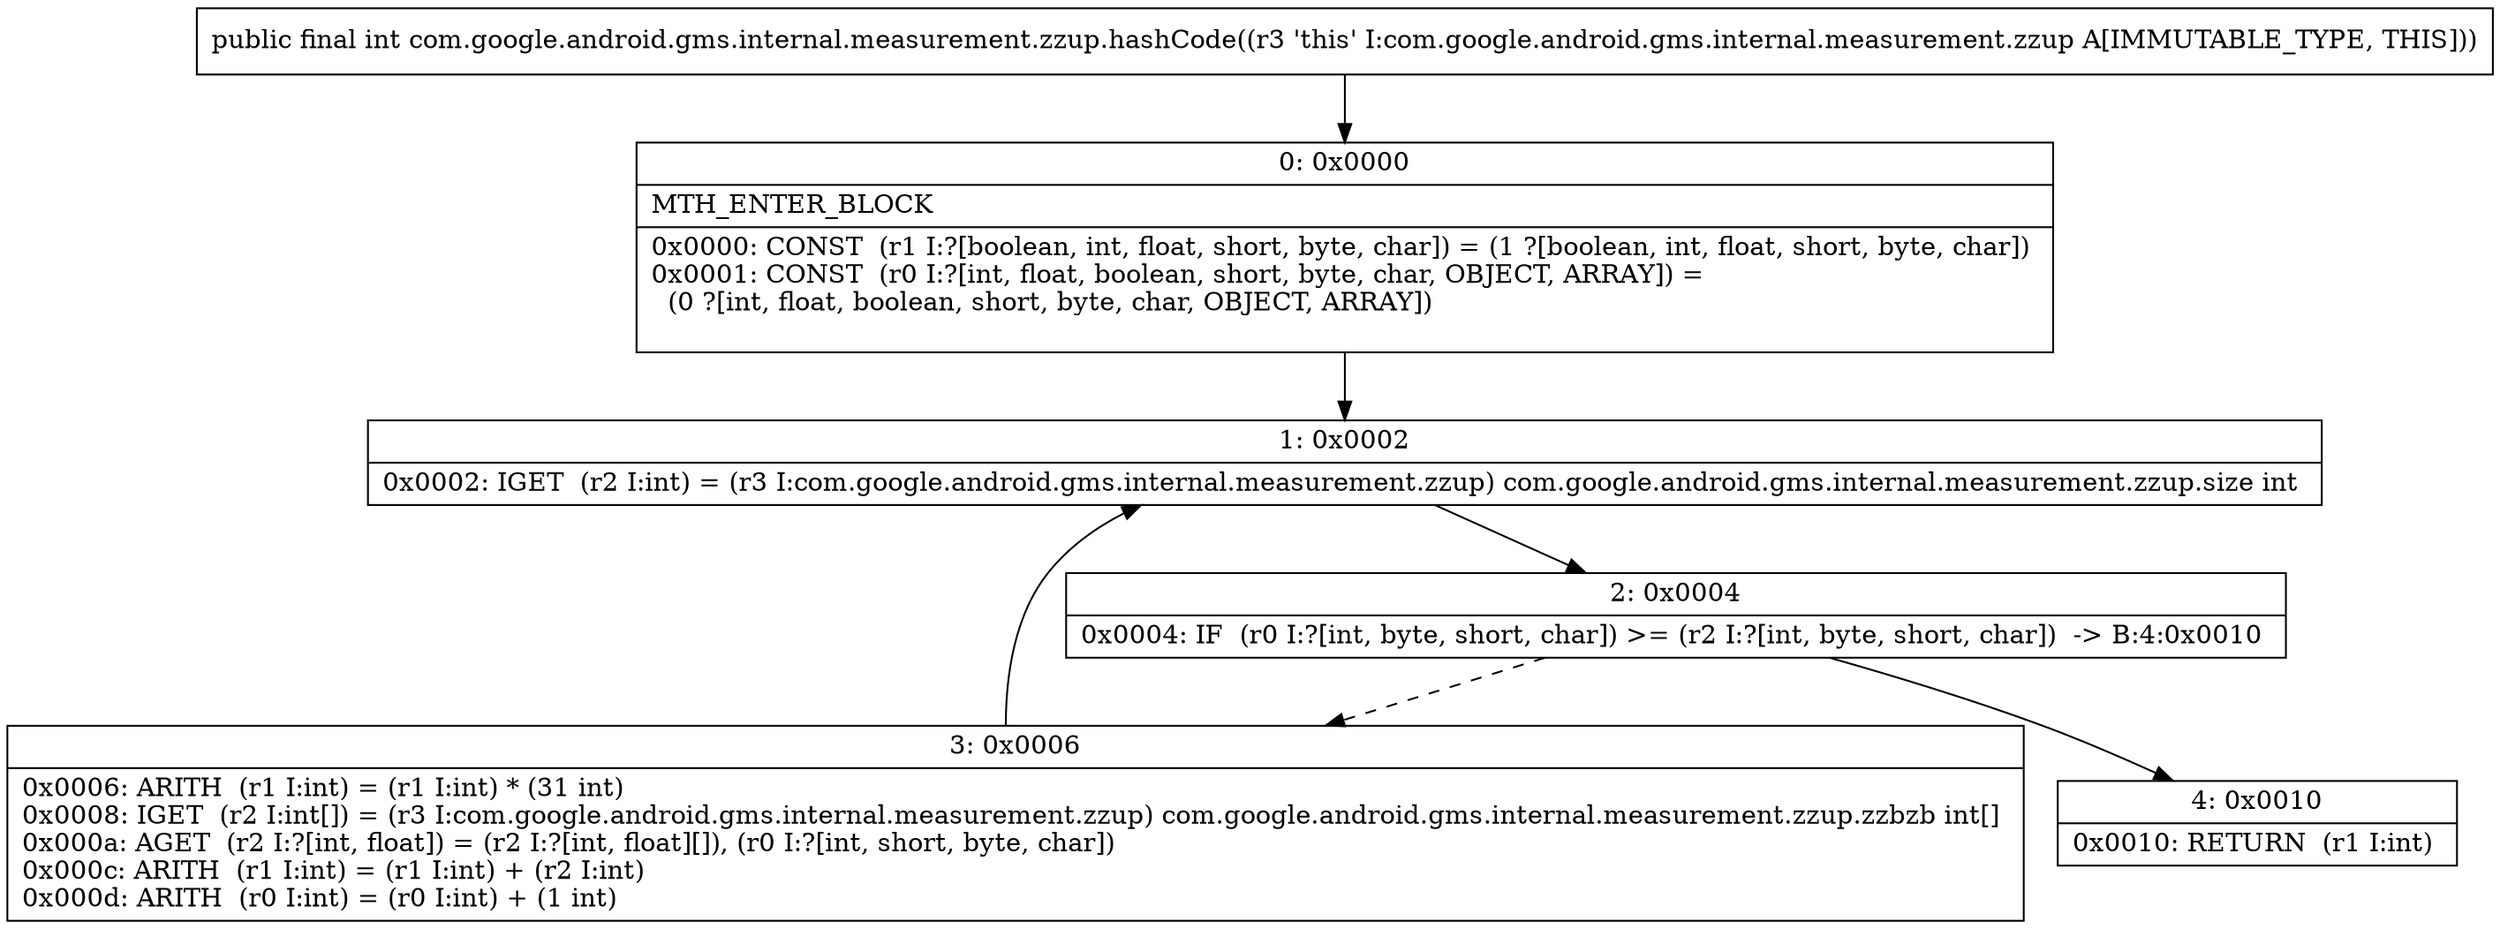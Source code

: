 digraph "CFG forcom.google.android.gms.internal.measurement.zzup.hashCode()I" {
Node_0 [shape=record,label="{0\:\ 0x0000|MTH_ENTER_BLOCK\l|0x0000: CONST  (r1 I:?[boolean, int, float, short, byte, char]) = (1 ?[boolean, int, float, short, byte, char]) \l0x0001: CONST  (r0 I:?[int, float, boolean, short, byte, char, OBJECT, ARRAY]) = \l  (0 ?[int, float, boolean, short, byte, char, OBJECT, ARRAY])\l \l}"];
Node_1 [shape=record,label="{1\:\ 0x0002|0x0002: IGET  (r2 I:int) = (r3 I:com.google.android.gms.internal.measurement.zzup) com.google.android.gms.internal.measurement.zzup.size int \l}"];
Node_2 [shape=record,label="{2\:\ 0x0004|0x0004: IF  (r0 I:?[int, byte, short, char]) \>= (r2 I:?[int, byte, short, char])  \-\> B:4:0x0010 \l}"];
Node_3 [shape=record,label="{3\:\ 0x0006|0x0006: ARITH  (r1 I:int) = (r1 I:int) * (31 int) \l0x0008: IGET  (r2 I:int[]) = (r3 I:com.google.android.gms.internal.measurement.zzup) com.google.android.gms.internal.measurement.zzup.zzbzb int[] \l0x000a: AGET  (r2 I:?[int, float]) = (r2 I:?[int, float][]), (r0 I:?[int, short, byte, char]) \l0x000c: ARITH  (r1 I:int) = (r1 I:int) + (r2 I:int) \l0x000d: ARITH  (r0 I:int) = (r0 I:int) + (1 int) \l}"];
Node_4 [shape=record,label="{4\:\ 0x0010|0x0010: RETURN  (r1 I:int) \l}"];
MethodNode[shape=record,label="{public final int com.google.android.gms.internal.measurement.zzup.hashCode((r3 'this' I:com.google.android.gms.internal.measurement.zzup A[IMMUTABLE_TYPE, THIS])) }"];
MethodNode -> Node_0;
Node_0 -> Node_1;
Node_1 -> Node_2;
Node_2 -> Node_3[style=dashed];
Node_2 -> Node_4;
Node_3 -> Node_1;
}


